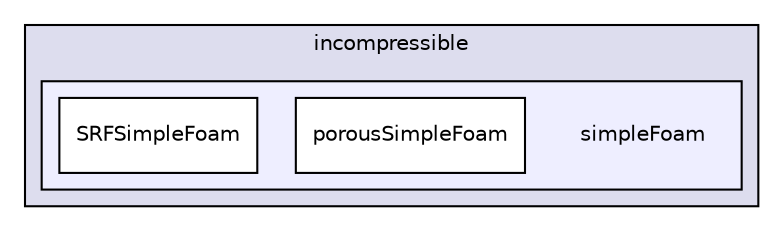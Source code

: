 digraph "applications/solvers/incompressible/simpleFoam" {
  bgcolor=transparent;
  compound=true
  node [ fontsize="10", fontname="Helvetica"];
  edge [ labelfontsize="10", labelfontname="Helvetica"];
  subgraph clusterdir_2a80a7eee79ab677323c49fed47bf4a4 {
    graph [ bgcolor="#ddddee", pencolor="black", label="incompressible" fontname="Helvetica", fontsize="10", URL="dir_2a80a7eee79ab677323c49fed47bf4a4.html"]
  subgraph clusterdir_e60ee3723b55ccdaf7511a7c56716fa2 {
    graph [ bgcolor="#eeeeff", pencolor="black", label="" URL="dir_e60ee3723b55ccdaf7511a7c56716fa2.html"];
    dir_e60ee3723b55ccdaf7511a7c56716fa2 [shape=plaintext label="simpleFoam"];
    dir_03decea705bc0c0c22f85f91452a296f [shape=box label="porousSimpleFoam" color="black" fillcolor="white" style="filled" URL="dir_03decea705bc0c0c22f85f91452a296f.html"];
    dir_3dbf137c7c3aeb07ecef6f1ab27d6139 [shape=box label="SRFSimpleFoam" color="black" fillcolor="white" style="filled" URL="dir_3dbf137c7c3aeb07ecef6f1ab27d6139.html"];
  }
  }
}
